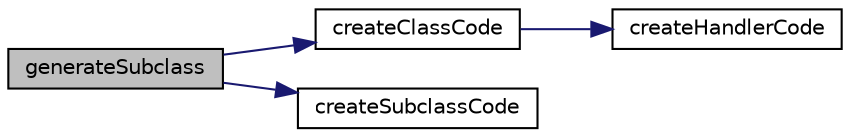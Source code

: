 digraph "generateSubclass"
{
  edge [fontname="Helvetica",fontsize="10",labelfontname="Helvetica",labelfontsize="10"];
  node [fontname="Helvetica",fontsize="10",shape=record];
  rankdir="LR";
  Node1 [label="generateSubclass",height=0.2,width=0.4,color="black", fillcolor="grey75", style="filled" fontcolor="black"];
  Node1 -> Node2 [color="midnightblue",fontsize="10",style="solid",fontname="Helvetica"];
  Node2 [label="createClassCode",height=0.2,width=0.4,color="black", fillcolor="white", style="filled",URL="$class_mock_generator.html#a22ebe498adb6fe11c6b9929d1e592a23"];
  Node2 -> Node3 [color="midnightblue",fontsize="10",style="solid",fontname="Helvetica"];
  Node3 [label="createHandlerCode",height=0.2,width=0.4,color="black", fillcolor="white", style="filled",URL="$class_mock_generator.html#a953eeab878701427d35a081dce8c57f2"];
  Node1 -> Node4 [color="midnightblue",fontsize="10",style="solid",fontname="Helvetica"];
  Node4 [label="createSubclassCode",height=0.2,width=0.4,color="black", fillcolor="white", style="filled",URL="$class_mock_generator.html#a7fbcda88e7710ef767a359f2fcc0b19a"];
}
